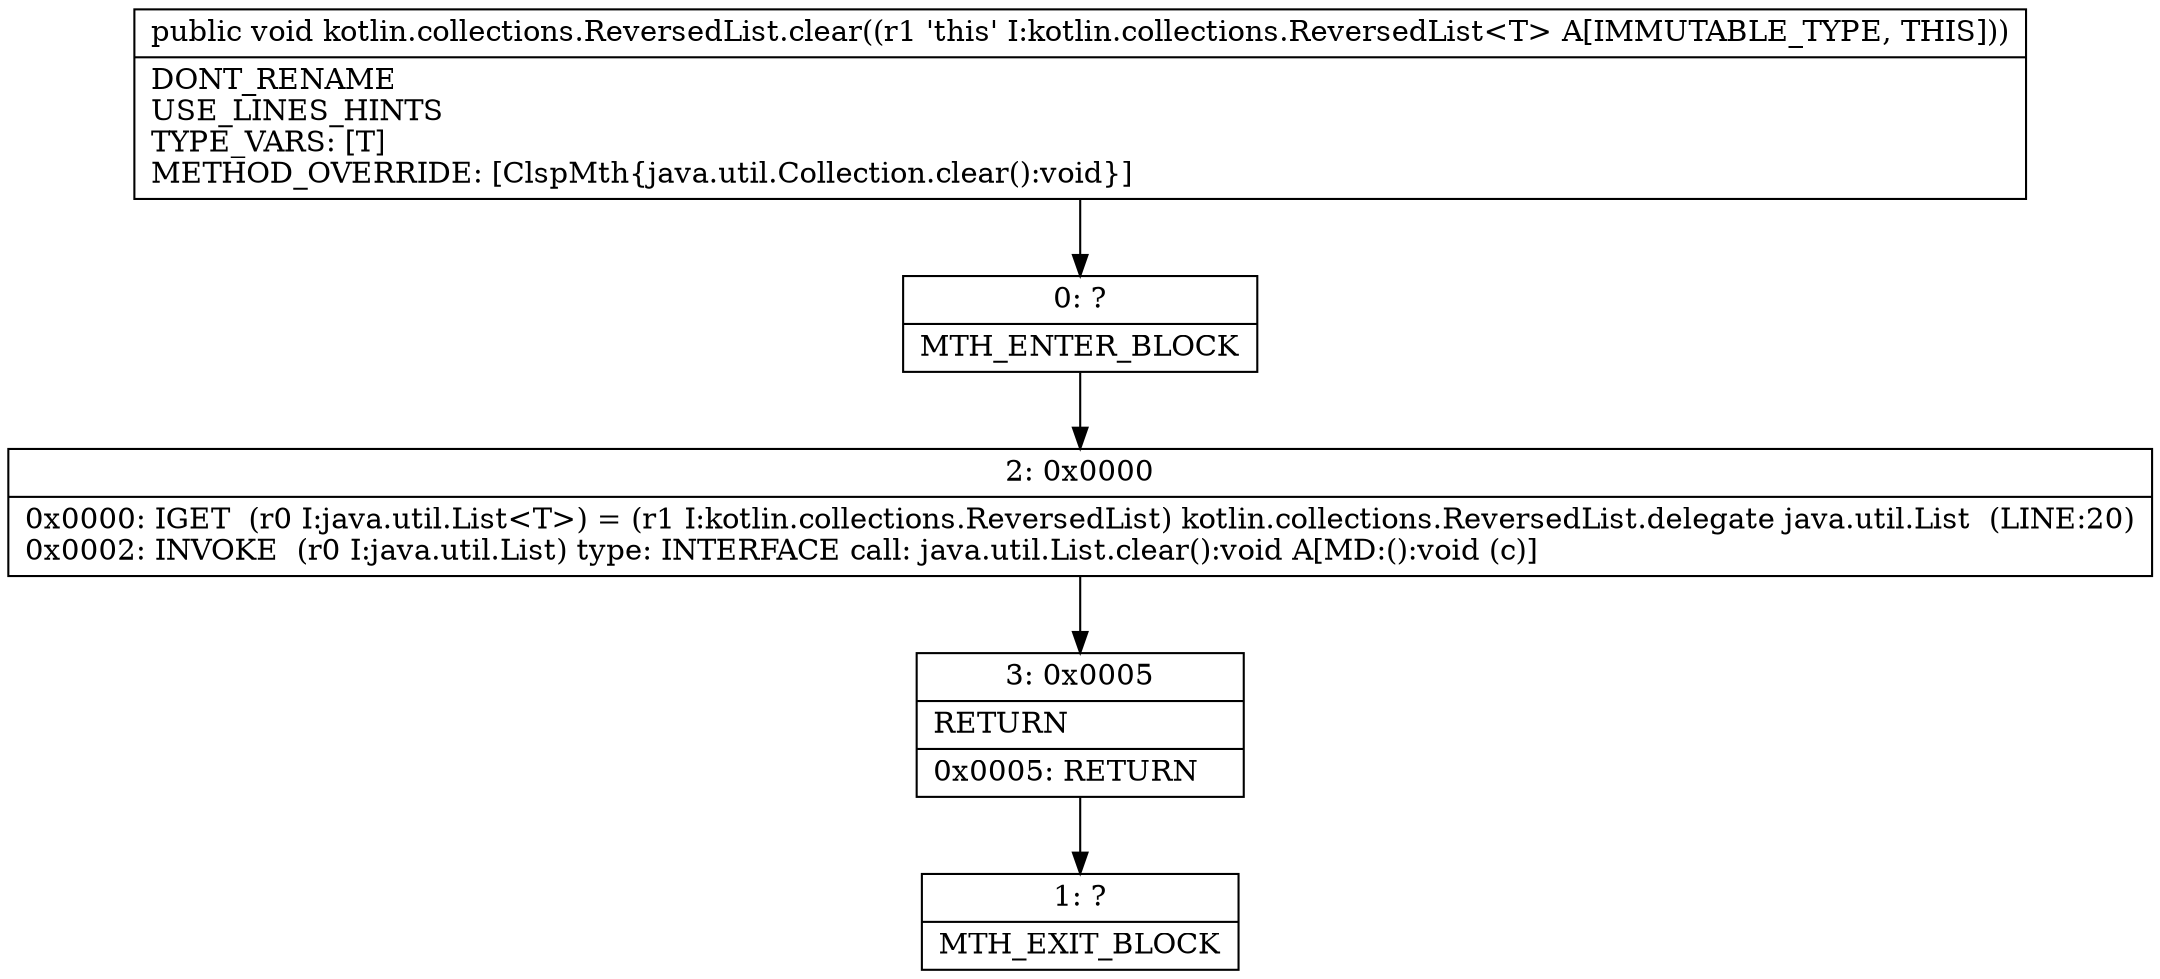 digraph "CFG forkotlin.collections.ReversedList.clear()V" {
Node_0 [shape=record,label="{0\:\ ?|MTH_ENTER_BLOCK\l}"];
Node_2 [shape=record,label="{2\:\ 0x0000|0x0000: IGET  (r0 I:java.util.List\<T\>) = (r1 I:kotlin.collections.ReversedList) kotlin.collections.ReversedList.delegate java.util.List  (LINE:20)\l0x0002: INVOKE  (r0 I:java.util.List) type: INTERFACE call: java.util.List.clear():void A[MD:():void (c)]\l}"];
Node_3 [shape=record,label="{3\:\ 0x0005|RETURN\l|0x0005: RETURN   \l}"];
Node_1 [shape=record,label="{1\:\ ?|MTH_EXIT_BLOCK\l}"];
MethodNode[shape=record,label="{public void kotlin.collections.ReversedList.clear((r1 'this' I:kotlin.collections.ReversedList\<T\> A[IMMUTABLE_TYPE, THIS]))  | DONT_RENAME\lUSE_LINES_HINTS\lTYPE_VARS: [T]\lMETHOD_OVERRIDE: [ClspMth\{java.util.Collection.clear():void\}]\l}"];
MethodNode -> Node_0;Node_0 -> Node_2;
Node_2 -> Node_3;
Node_3 -> Node_1;
}

